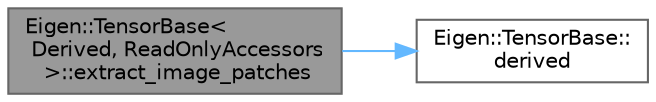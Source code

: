 digraph "Eigen::TensorBase&lt; Derived, ReadOnlyAccessors &gt;::extract_image_patches"
{
 // LATEX_PDF_SIZE
  bgcolor="transparent";
  edge [fontname=Helvetica,fontsize=10,labelfontname=Helvetica,labelfontsize=10];
  node [fontname=Helvetica,fontsize=10,shape=box,height=0.2,width=0.4];
  rankdir="LR";
  Node1 [id="Node000001",label="Eigen::TensorBase\<\l Derived, ReadOnlyAccessors\l \>::extract_image_patches",height=0.2,width=0.4,color="gray40", fillcolor="grey60", style="filled", fontcolor="black",tooltip=" "];
  Node1 -> Node2 [id="edge2_Node000001_Node000002",color="steelblue1",style="solid",tooltip=" "];
  Node2 [id="Node000002",label="Eigen::TensorBase::\lderived",height=0.2,width=0.4,color="grey40", fillcolor="white", style="filled",URL="$class_eigen_1_1_tensor_base.html#a6d8b7c3408cde9a1ac49de0230febf0a",tooltip=" "];
}
